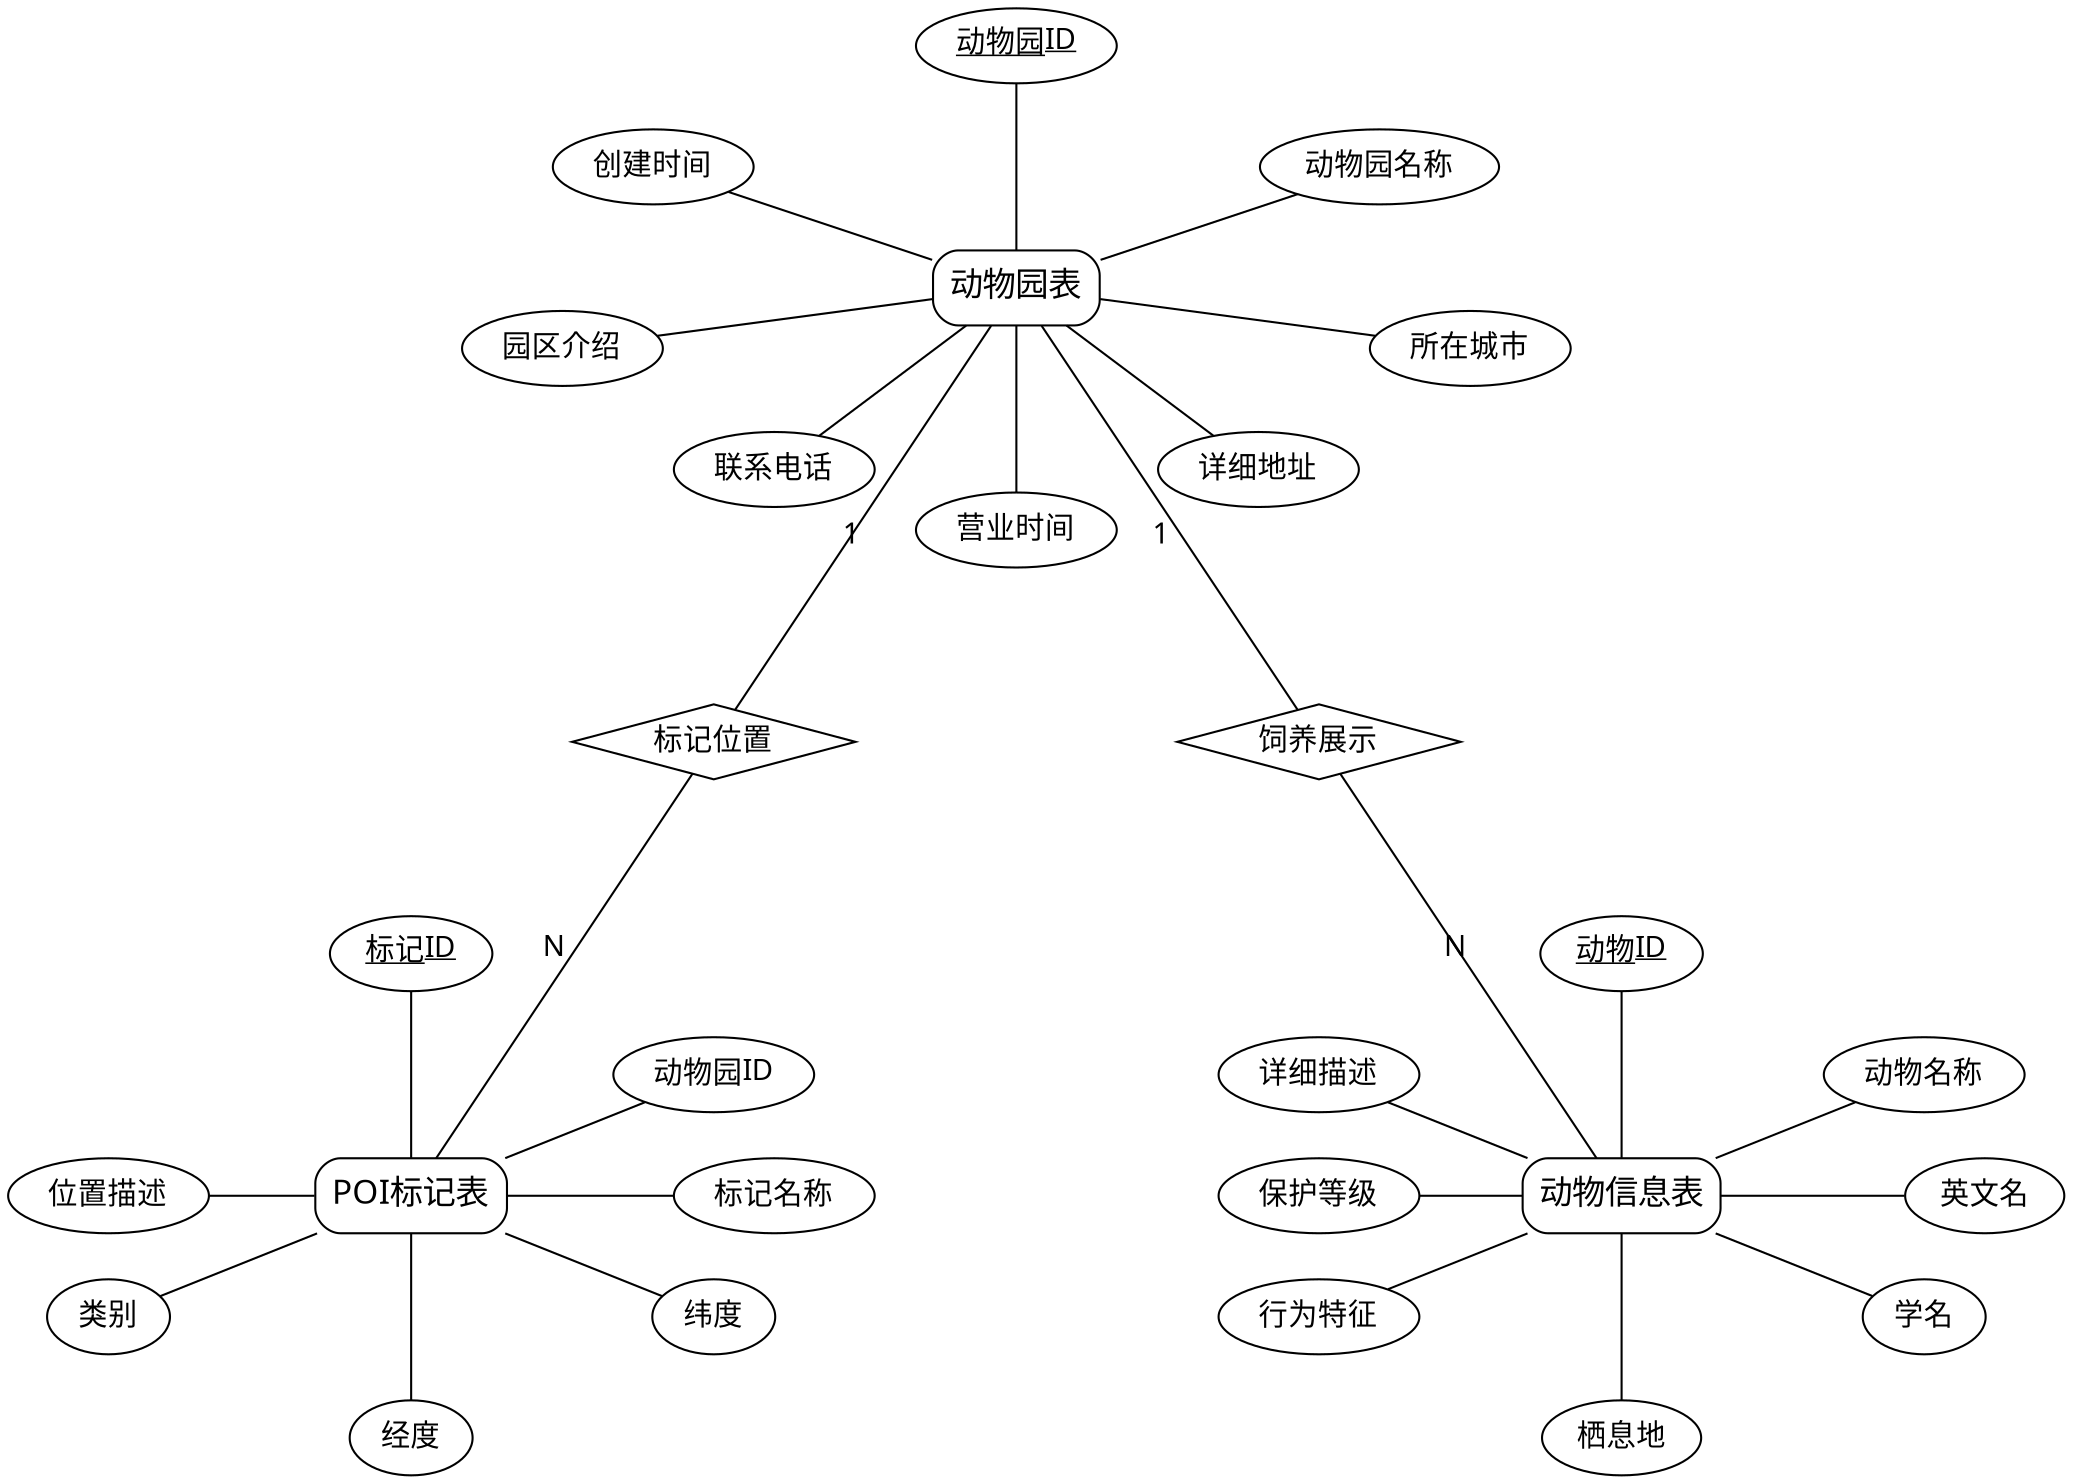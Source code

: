 digraph ER {
    // 图的全局设置
    splines=spline;
    node [fontname="Microsoft YaHei", fontsize=14];
    edge [fontname="Microsoft YaHei", fontsize=14];
    
    // 设置布局
    layout=neato;
    overlap=false;
    sep="+10,10";
    
    // 动物园表及其属性
    node [shape=box, style="rounded,filled", fillcolor=white, fontsize=16];
    zoos [label="动物园表", pos="0,2!"];
    node [shape=ellipse, style="filled", fillcolor=white, fontsize=14];
    zoo_id [label=<<u>动物园ID</u>>, pos="0,2.8!"];
    zoo_name [label="动物园名称", pos="1.2,2.4!"];
    zoo_city [label="所在城市", pos="1.5,1.8!"];
    zoo_address [label="详细地址", pos="0.8,1.4!"];
    zoo_hours [label="营业时间", pos="0,1.2!"];
    zoo_phone [label="联系电话", pos="-0.8,1.4!"];
    zoo_desc [label="园区介绍", pos="-1.5,1.8!"];
    zoo_created [label="创建时间", pos="-1.2,2.4!"];

    // POI标记表及其属性
    node [shape=box, style="rounded,filled", fillcolor=white, fontsize=16];
    pois [label="POI标记表", pos="-2,-1!"];
    node [shape=ellipse, style="filled", fillcolor=white, fontsize=14];
    poi_id [label=<<u>标记ID</u>>, pos="-2,-0.2!"];
    poi_zoo_id [label="动物园ID", pos="-1,-0.6!"];
    poi_name [label="标记名称", pos="-0.8,-1!"];
    poi_lat [label="纬度", pos="-1,-1.4!"];
    poi_lng [label="经度", pos="-2,-1.8!"];
    poi_category [label="类别", pos="-3,-1.4!"];
    poi_address [label="位置描述", pos="-3,-1!"];

    // 动物信息表及其属性
    node [shape=box, style="rounded,filled", fillcolor=white, fontsize=16];
    animals [label="动物信息表", pos="2,-1!"];
    node [shape=ellipse, style="filled", fillcolor=white, fontsize=14];
    animal_id [label=<<u>动物ID</u>>, pos="2,-0.2!"];
    animal_name [label="动物名称", pos="3,-0.6!"];
    animal_en_name [label="英文名", pos="3.2,-1!"];
    animal_sci_name [label="学名", pos="3,-1.4!"];
    animal_habitat [label="栖息地", pos="2,-1.8!"];
    animal_behavior [label="行为特征", pos="1,-1.4!"];
    animal_status [label="保护等级", pos="1,-1!"];
    animal_desc [label="详细描述", pos="1,-0.6!"];

    // 关系节点
    node [shape=diamond, style="filled", fillcolor=white, fontsize=14];
    zoo_poi_rel [label="标记位置", pos="-1,0.5!"];
    zoo_animal_rel [label="饲养展示", pos="1,0.5!"];

    // 连接实体和属性
    edge [dir=none, color=black, fontsize=14];
    
    // 动物园表的属性连接
    zoos -> {zoo_id zoo_name zoo_city zoo_address zoo_hours 
             zoo_phone zoo_desc zoo_created};
             
    // POI标记表的属性连接
    pois -> {poi_id poi_zoo_id poi_name poi_lat poi_lng 
             poi_category poi_address};
               
    // 动物信息表的属性连接
    animals -> {animal_id animal_name animal_en_name animal_sci_name 
                animal_habitat animal_behavior animal_status animal_desc};

    // 实体间的关系（通过关系节点）
    edge [dir=none, color=black, constraint=false, fontsize=14];
    zoos -> zoo_poi_rel [label="1"];
    zoo_poi_rel -> pois [label="N"];
    zoos -> zoo_animal_rel [label="1"];
    zoo_animal_rel -> animals [label="N"];
} 
